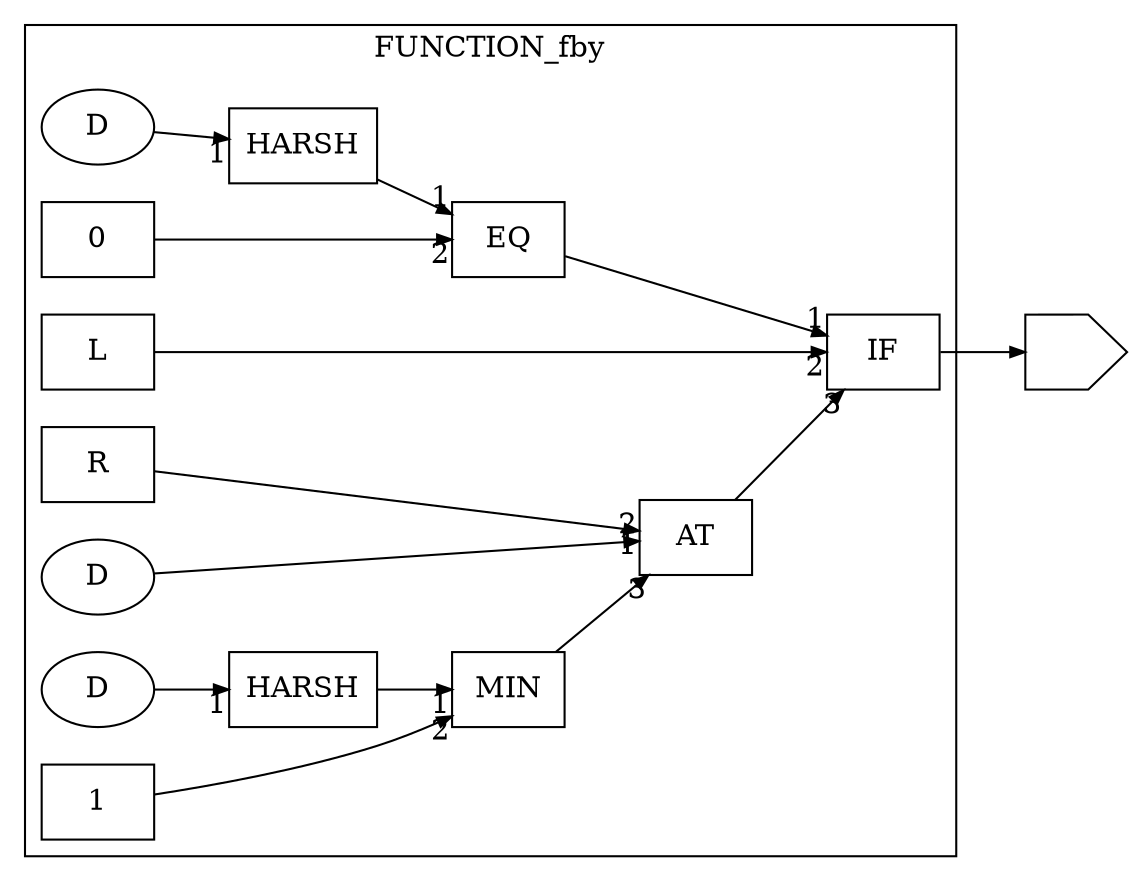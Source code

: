 digraph G {
rankdir = LR;
edge [arrowsize=0.7];
edge [arrowtail="none"];

aa2 [shape=house,orientation=270,label=""];
{rank="max";aa2;}


subgraph cluster0{
node [shape=box];
label = "FUNCTION_fby";
color = hot_pink;
fontcolor = hot_pink;


op3 [label="IF"];
op3 ->aa2;

op4 [label="EQ"];
op4 ->op3 [headlabel="1"];

op5 [label="HARSH"];
op5 ->op4 [headlabel="1"];
aa6 [label="D", shape=ellipse];
aa6 -> op5 [headlabel="1"];
aa7 [label="0"];
aa7 -> op4 [headlabel="2"];
aa8 [label="L"];
aa8 -> op3 [headlabel="2"];

op9 [label="AT"];
op9 ->op3 [headlabel="3"];
aa10 [label="R"];
aa10 -> op9 [headlabel="1"];
aa11 [label="D", shape=ellipse];
aa11 -> op9 [headlabel="2"];

op12 [label="MIN"];
op12 ->op9 [headlabel="3"];

op13 [label="HARSH"];
op13 ->op12 [headlabel="1"];
aa14 [label="D", shape=ellipse];
aa14 -> op13 [headlabel="1"];
aa15 [label="1"];
aa15 -> op12 [headlabel="2"];
{rank="min";aa15;aa14;aa11;aa10;aa8;aa7;aa6;}

}}
